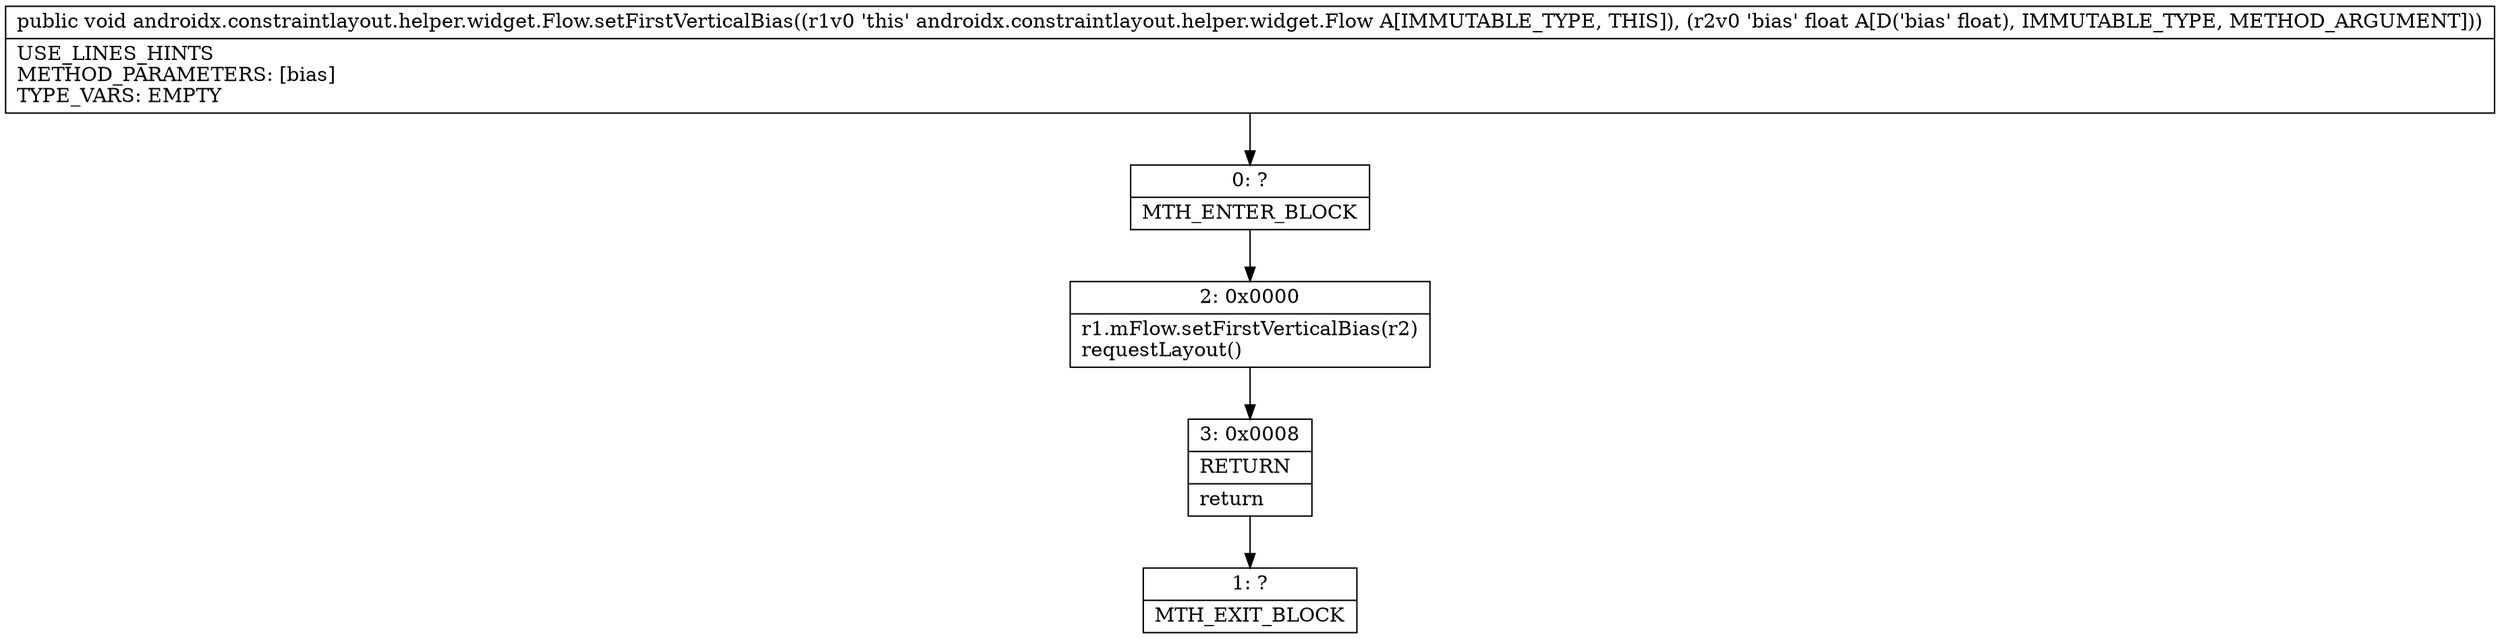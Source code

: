 digraph "CFG forandroidx.constraintlayout.helper.widget.Flow.setFirstVerticalBias(F)V" {
Node_0 [shape=record,label="{0\:\ ?|MTH_ENTER_BLOCK\l}"];
Node_2 [shape=record,label="{2\:\ 0x0000|r1.mFlow.setFirstVerticalBias(r2)\lrequestLayout()\l}"];
Node_3 [shape=record,label="{3\:\ 0x0008|RETURN\l|return\l}"];
Node_1 [shape=record,label="{1\:\ ?|MTH_EXIT_BLOCK\l}"];
MethodNode[shape=record,label="{public void androidx.constraintlayout.helper.widget.Flow.setFirstVerticalBias((r1v0 'this' androidx.constraintlayout.helper.widget.Flow A[IMMUTABLE_TYPE, THIS]), (r2v0 'bias' float A[D('bias' float), IMMUTABLE_TYPE, METHOD_ARGUMENT]))  | USE_LINES_HINTS\lMETHOD_PARAMETERS: [bias]\lTYPE_VARS: EMPTY\l}"];
MethodNode -> Node_0;Node_0 -> Node_2;
Node_2 -> Node_3;
Node_3 -> Node_1;
}

